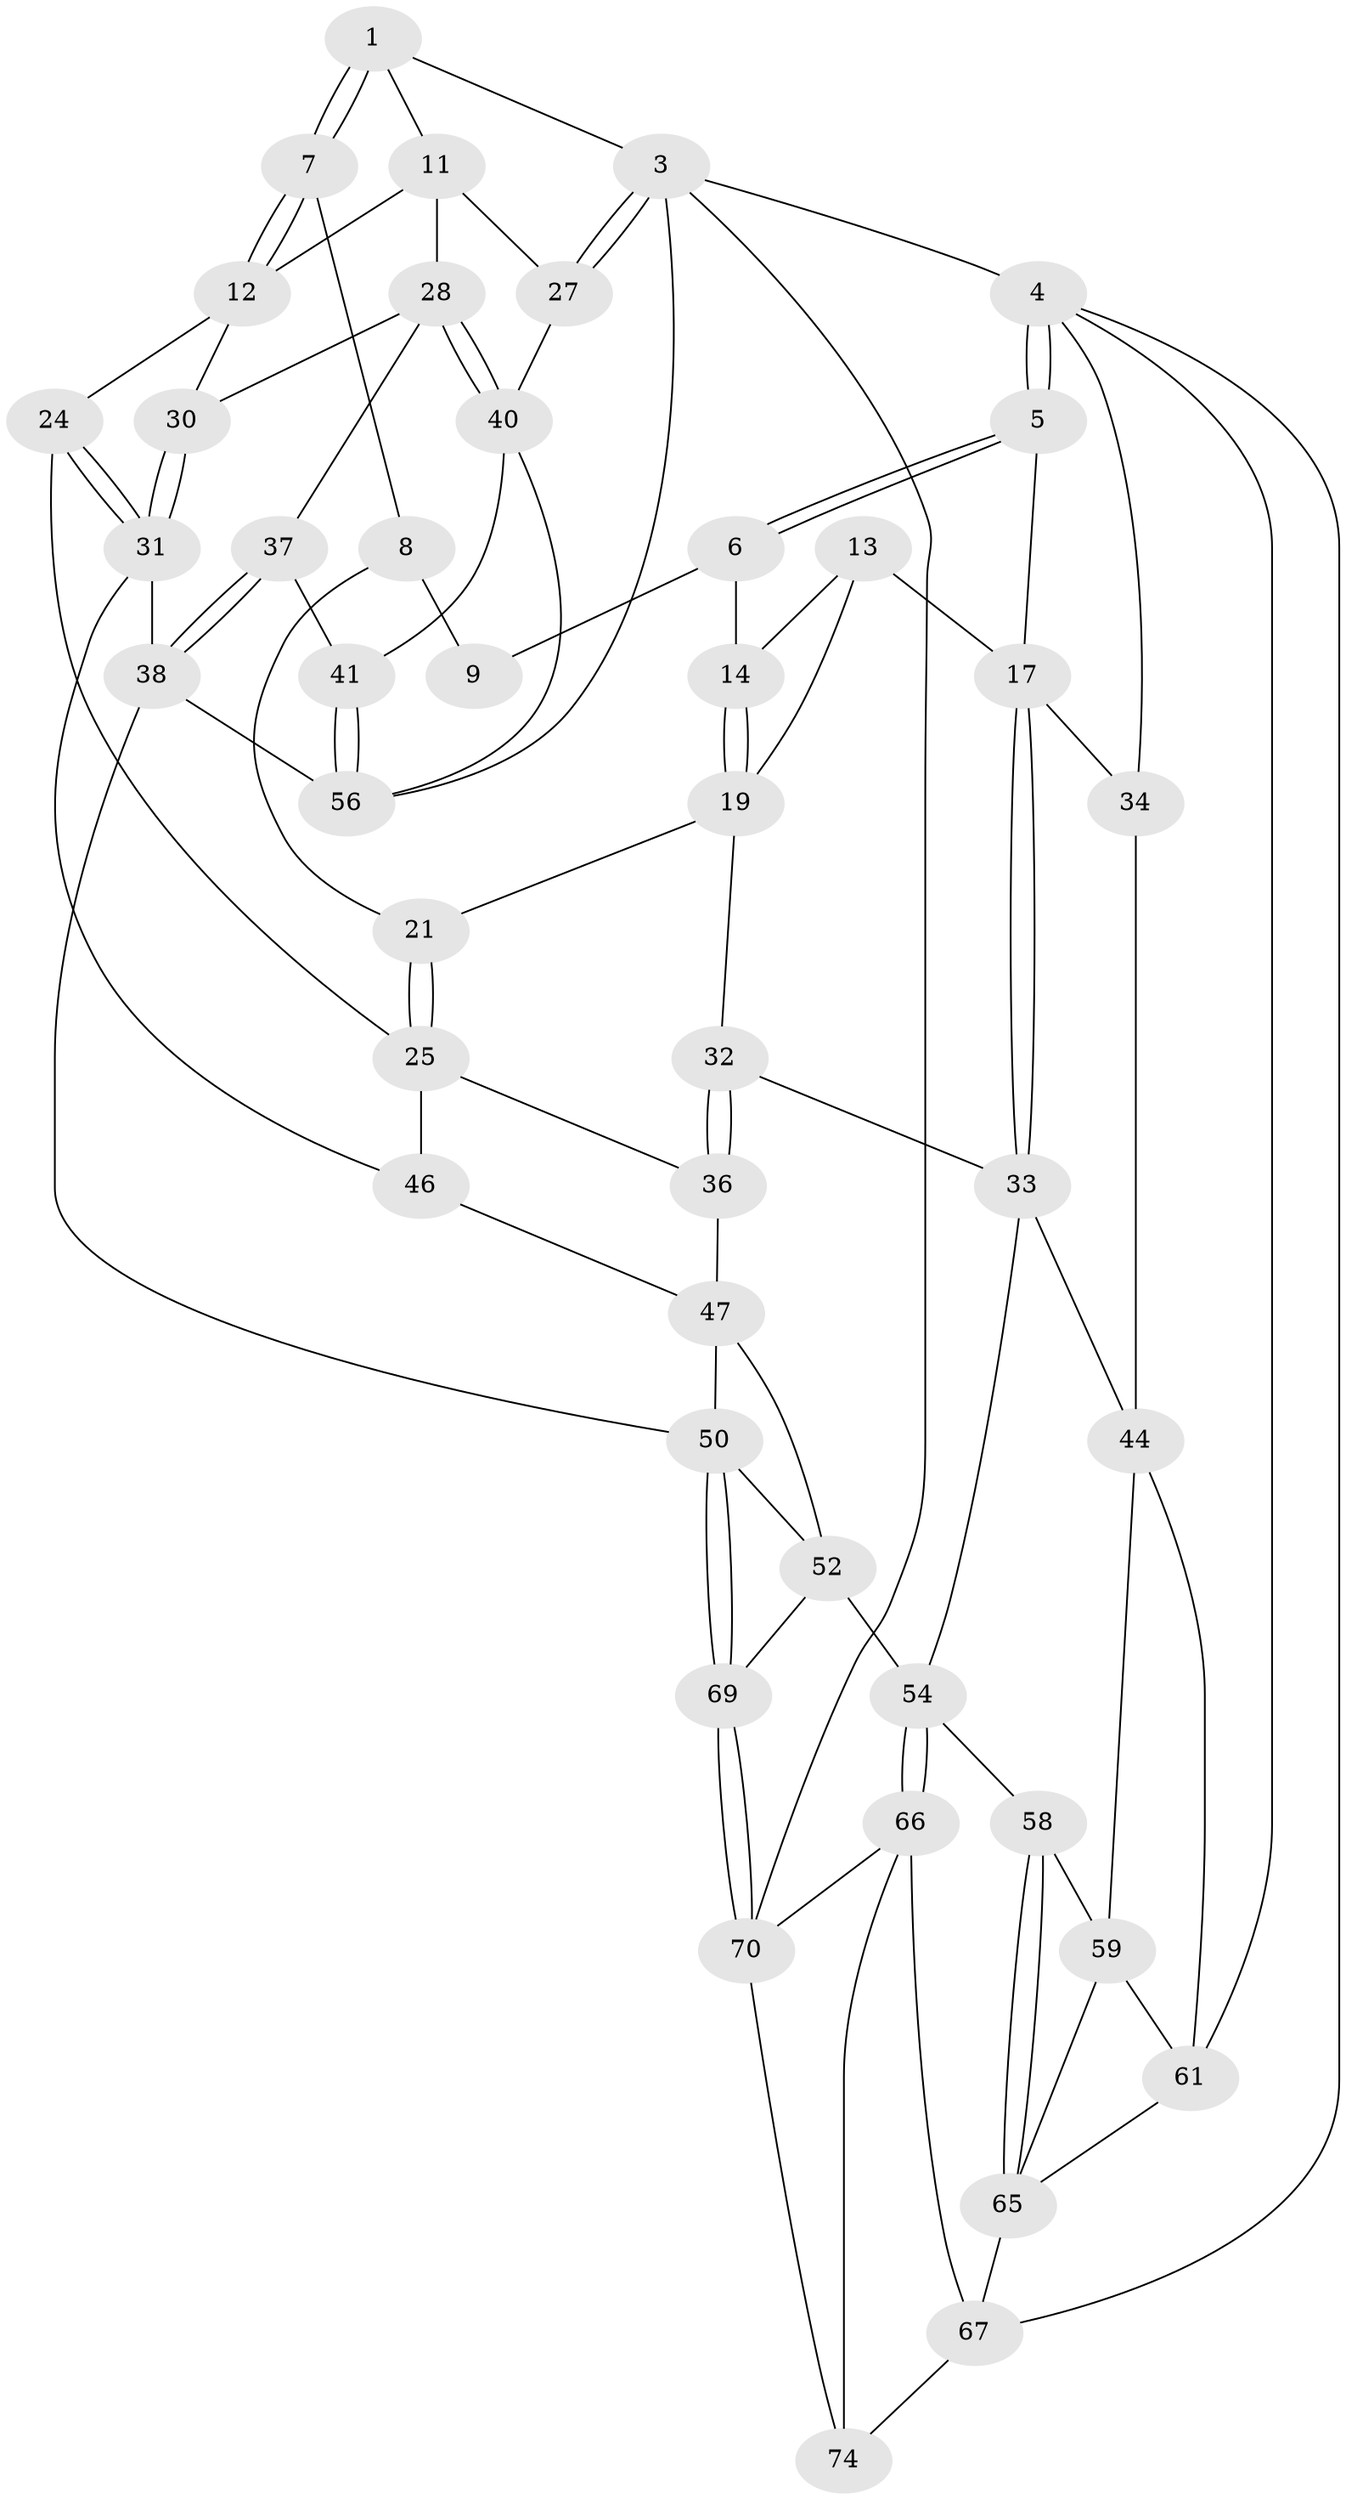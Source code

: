 // original degree distribution, {3: 0.04054054054054054, 4: 0.21621621621621623, 6: 0.21621621621621623, 5: 0.527027027027027}
// Generated by graph-tools (version 1.1) at 2025/11/02/27/25 16:11:52]
// undirected, 45 vertices, 98 edges
graph export_dot {
graph [start="1"]
  node [color=gray90,style=filled];
  1 [pos="+0.6903763880568118+0",super="+2"];
  3 [pos="+1+0",super="+60"];
  4 [pos="+0+0",super="+63"];
  5 [pos="+0+0",super="+15"];
  6 [pos="+0.33149955090435085+0.0019328519104084188",super="+10"];
  7 [pos="+0.5331201744924539+0.3050950636237569"];
  8 [pos="+0.5268495015967313+0.30241871508338664",super="+20"];
  9 [pos="+0.3553509246334343+0.1930710536861418"];
  11 [pos="+0.7928681412559103+0.25923082527409563",super="+26"];
  12 [pos="+0.5443783109120672+0.32352343256858274",super="+23"];
  13 [pos="+0.16205357578597748+0.24226346199616142",super="+16"];
  14 [pos="+0.2986515212028791+0.16766408648541894"];
  17 [pos="+0.10994508316051199+0.41796025744764437",super="+18"];
  19 [pos="+0.23126728235429317+0.3878810772108899",super="+22"];
  21 [pos="+0.3473870739353265+0.41991992030828756"];
  24 [pos="+0.5229722019086516+0.4027430548283686"];
  25 [pos="+0.38505165133517044+0.4517084566952667",super="+35"];
  27 [pos="+1+0.3472375159886404"];
  28 [pos="+0.8218557490344165+0.3760855633137749",super="+29"];
  30 [pos="+0.6494599358044925+0.40720463134492957"];
  31 [pos="+0.5807463837475068+0.5776734824756391",super="+39"];
  32 [pos="+0.225501147592846+0.5748794965342868"];
  33 [pos="+0.15779893891629057+0.5565559920784622",super="+43"];
  34 [pos="+0+0.44369259073222034"];
  36 [pos="+0.2505938537501664+0.5976721690010346"];
  37 [pos="+0.6745264322754119+0.5663328787838833"];
  38 [pos="+0.6026794583434699+0.6120906199904699",super="+49"];
  40 [pos="+0.8920513284538741+0.5675175401698733",super="+42"];
  41 [pos="+0.8684978871316208+0.6025787741219929"];
  44 [pos="+0.051973403672471746+0.6301753310567763",super="+45"];
  46 [pos="+0.412011665891928+0.5426278446176876"];
  47 [pos="+0.40232347763732484+0.5901695588083908",super="+48"];
  50 [pos="+0.5630853315904589+0.759176194338735",super="+51"];
  52 [pos="+0.28394195168483166+0.7164357192931562",super="+53"];
  54 [pos="+0.2696577929210057+0.7558478329040186",super="+55"];
  56 [pos="+0.8369136149609178+0.8366970165629329",super="+57"];
  58 [pos="+0.10766202186041374+0.745238915347405"];
  59 [pos="+0.05489239441960196+0.7401442606291339",super="+64"];
  61 [pos="+0+0.9117773637568488",super="+62"];
  65 [pos="+0.09925361501807106+0.7968308145734573",super="+68"];
  66 [pos="+0.19715064166074572+0.8614100378135392",super="+71"];
  67 [pos="+0.19705836455488757+0.8614393912604505",super="+73"];
  69 [pos="+0.4801483956533988+0.836905589824366"];
  70 [pos="+0.47958942385775644+0.8417749592316539",super="+72"];
  74 [pos="+0.2989418393789852+1"];
  1 -- 7;
  1 -- 7;
  1 -- 3;
  1 -- 11;
  3 -- 4 [weight=2];
  3 -- 27;
  3 -- 27;
  3 -- 56;
  3 -- 70;
  4 -- 5;
  4 -- 5;
  4 -- 34;
  4 -- 67;
  4 -- 61;
  5 -- 6;
  5 -- 6;
  5 -- 17;
  6 -- 9;
  6 -- 14;
  7 -- 8;
  7 -- 12;
  7 -- 12;
  8 -- 9 [weight=2];
  8 -- 21;
  11 -- 12;
  11 -- 27;
  11 -- 28;
  12 -- 24;
  12 -- 30;
  13 -- 14;
  13 -- 17;
  13 -- 19;
  14 -- 19;
  14 -- 19;
  17 -- 33;
  17 -- 33;
  17 -- 34;
  19 -- 32;
  19 -- 21;
  21 -- 25;
  21 -- 25;
  24 -- 25;
  24 -- 31;
  24 -- 31;
  25 -- 36;
  25 -- 46;
  27 -- 40;
  28 -- 40;
  28 -- 40;
  28 -- 37;
  28 -- 30;
  30 -- 31;
  30 -- 31;
  31 -- 46;
  31 -- 38;
  32 -- 33;
  32 -- 36;
  32 -- 36;
  33 -- 44;
  33 -- 54;
  34 -- 44;
  36 -- 47;
  37 -- 38;
  37 -- 38;
  37 -- 41;
  38 -- 56;
  38 -- 50;
  40 -- 41;
  40 -- 56;
  41 -- 56;
  41 -- 56;
  44 -- 59;
  44 -- 61;
  46 -- 47;
  47 -- 52;
  47 -- 50;
  50 -- 69;
  50 -- 69;
  50 -- 52;
  52 -- 69;
  52 -- 54;
  54 -- 66;
  54 -- 66;
  54 -- 58;
  58 -- 59;
  58 -- 65;
  58 -- 65;
  59 -- 65;
  59 -- 61;
  61 -- 65;
  65 -- 67;
  66 -- 67;
  66 -- 74;
  66 -- 70;
  67 -- 74;
  69 -- 70;
  69 -- 70;
  70 -- 74;
}
